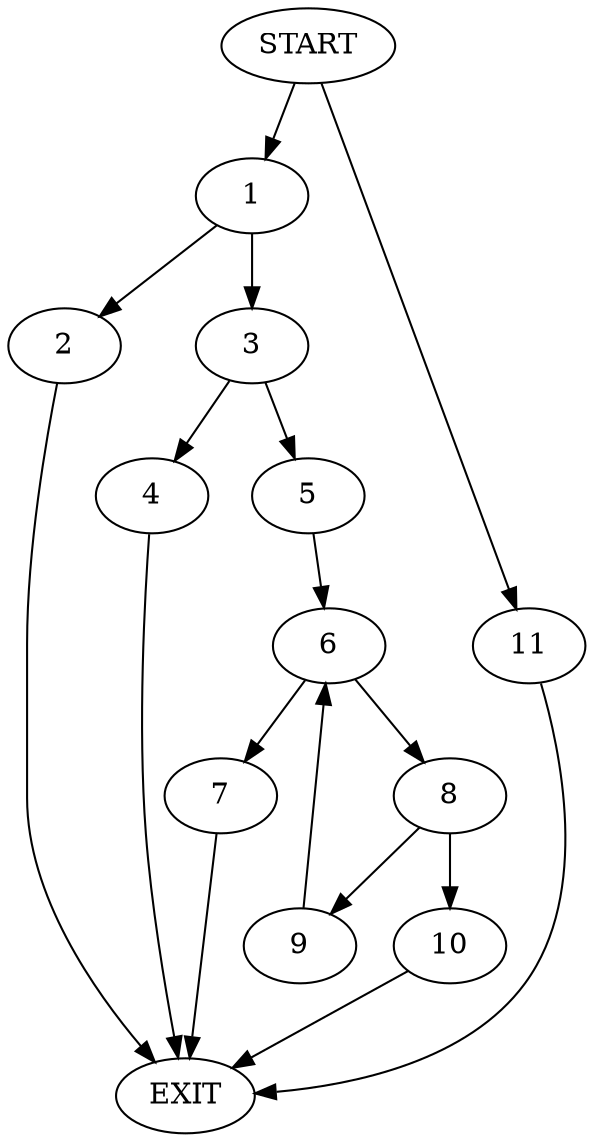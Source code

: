 digraph {
0 [label="START"]
12 [label="EXIT"]
0 -> 1
1 -> 2
1 -> 3
2 -> 12
3 -> 4
3 -> 5
4 -> 12
5 -> 6
6 -> 7
6 -> 8
8 -> 9
8 -> 10
7 -> 12
9 -> 6
10 -> 12
0 -> 11
11 -> 12
}
